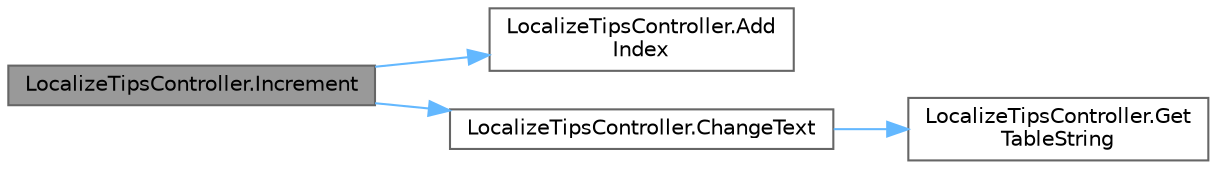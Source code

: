 digraph "LocalizeTipsController.Increment"
{
 // LATEX_PDF_SIZE
  bgcolor="transparent";
  edge [fontname=Helvetica,fontsize=10,labelfontname=Helvetica,labelfontsize=10];
  node [fontname=Helvetica,fontsize=10,shape=box,height=0.2,width=0.4];
  rankdir="LR";
  Node1 [id="Node000001",label="LocalizeTipsController.Increment",height=0.2,width=0.4,color="gray40", fillcolor="grey60", style="filled", fontcolor="black",tooltip=" "];
  Node1 -> Node2 [id="edge1_Node000001_Node000002",color="steelblue1",style="solid",tooltip=" "];
  Node2 [id="Node000002",label="LocalizeTipsController.Add\lIndex",height=0.2,width=0.4,color="grey40", fillcolor="white", style="filled",URL="$class_localize_tips_controller.html#aee3985adee2570597f16ab9e196880b5",tooltip=" "];
  Node1 -> Node3 [id="edge2_Node000001_Node000003",color="steelblue1",style="solid",tooltip=" "];
  Node3 [id="Node000003",label="LocalizeTipsController.ChangeText",height=0.2,width=0.4,color="grey40", fillcolor="white", style="filled",URL="$class_localize_tips_controller.html#a9cbd6256e8889b8332b37ca54578096a",tooltip=" "];
  Node3 -> Node4 [id="edge3_Node000003_Node000004",color="steelblue1",style="solid",tooltip=" "];
  Node4 [id="Node000004",label="LocalizeTipsController.Get\lTableString",height=0.2,width=0.4,color="grey40", fillcolor="white", style="filled",URL="$class_localize_tips_controller.html#a886f18e2d7f36e527e2fb527f6b750f1",tooltip=" "];
}
